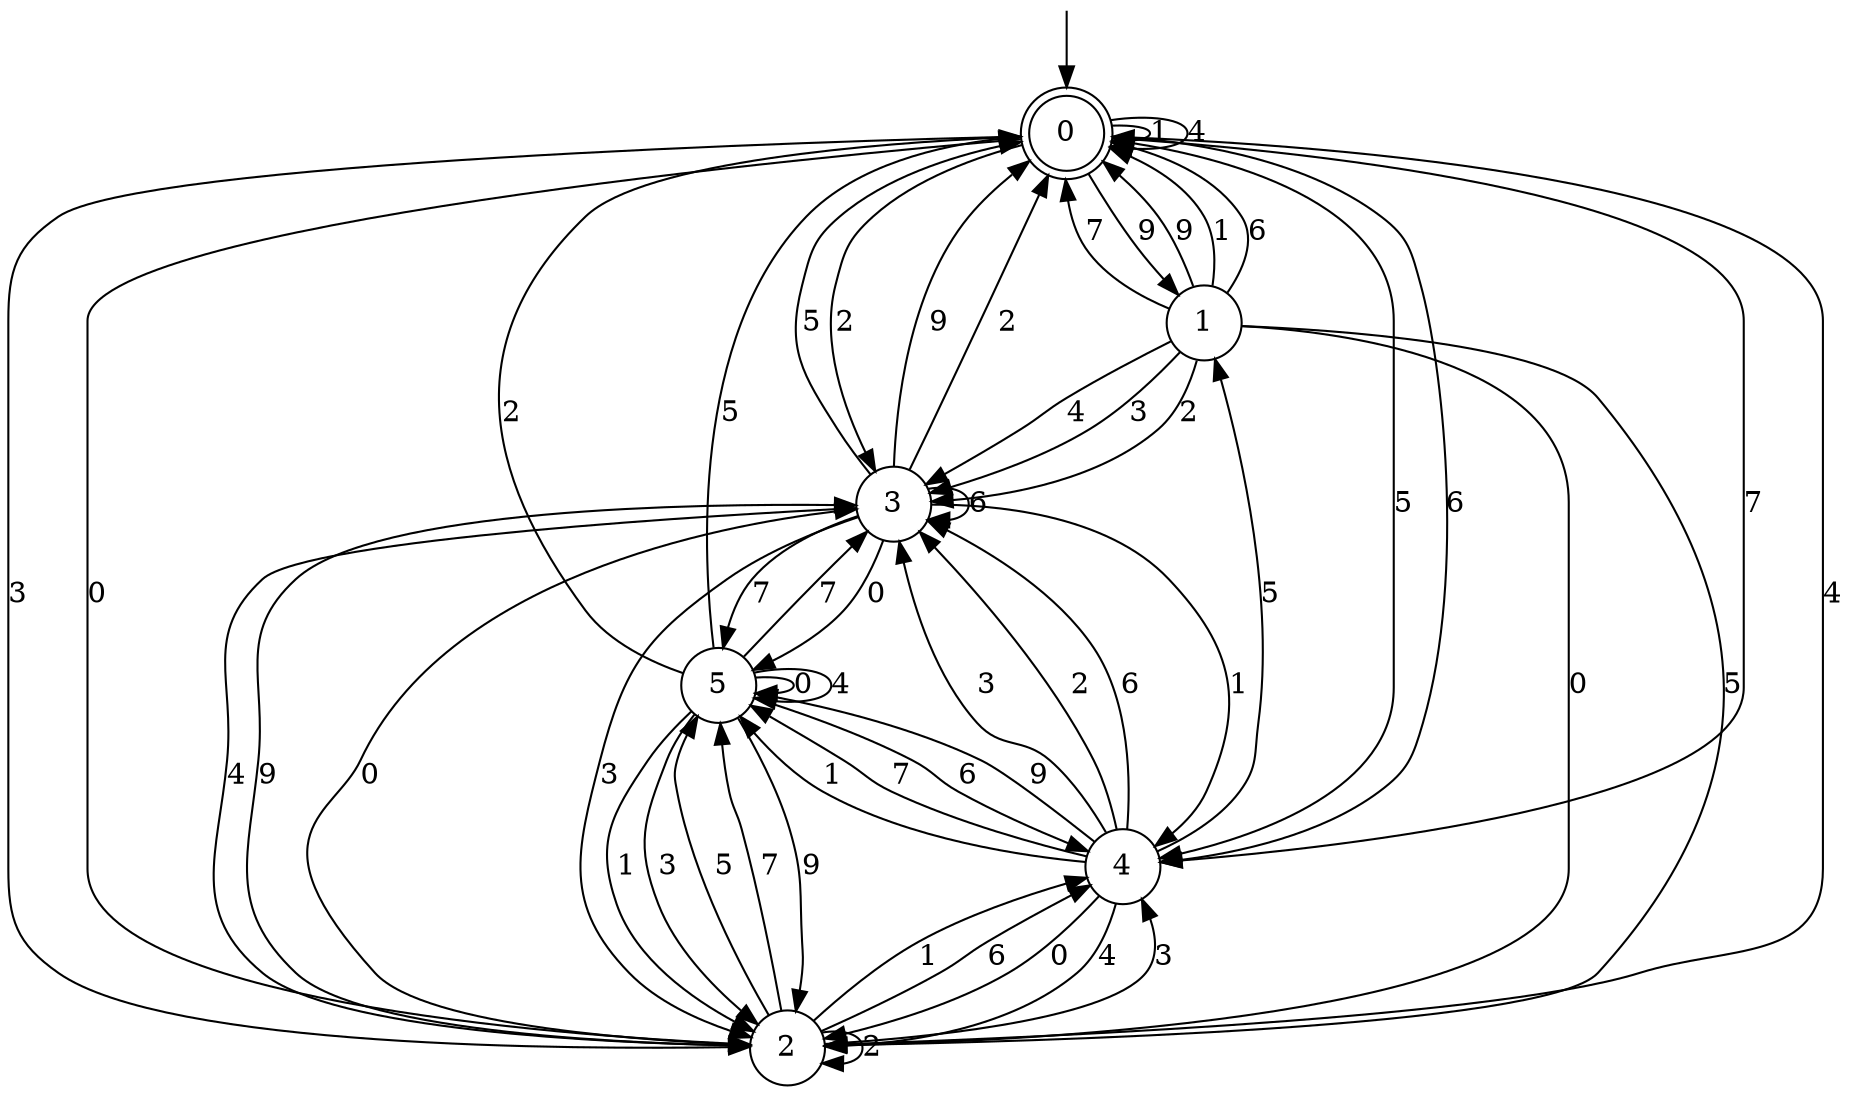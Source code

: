 digraph g {

	s0 [shape="doublecircle" label="0"];
	s1 [shape="circle" label="1"];
	s2 [shape="circle" label="2"];
	s3 [shape="circle" label="3"];
	s4 [shape="circle" label="4"];
	s5 [shape="circle" label="5"];
	s0 -> s1 [label="9"];
	s0 -> s2 [label="3"];
	s0 -> s3 [label="2"];
	s0 -> s0 [label="1"];
	s0 -> s4 [label="5"];
	s0 -> s4 [label="6"];
	s0 -> s2 [label="0"];
	s0 -> s4 [label="7"];
	s0 -> s0 [label="4"];
	s1 -> s0 [label="9"];
	s1 -> s3 [label="3"];
	s1 -> s3 [label="2"];
	s1 -> s0 [label="1"];
	s1 -> s2 [label="5"];
	s1 -> s0 [label="6"];
	s1 -> s2 [label="0"];
	s1 -> s0 [label="7"];
	s1 -> s3 [label="4"];
	s2 -> s3 [label="9"];
	s2 -> s4 [label="3"];
	s2 -> s2 [label="2"];
	s2 -> s4 [label="1"];
	s2 -> s5 [label="5"];
	s2 -> s4 [label="6"];
	s2 -> s3 [label="0"];
	s2 -> s5 [label="7"];
	s2 -> s0 [label="4"];
	s3 -> s0 [label="9"];
	s3 -> s2 [label="3"];
	s3 -> s0 [label="2"];
	s3 -> s4 [label="1"];
	s3 -> s0 [label="5"];
	s3 -> s3 [label="6"];
	s3 -> s5 [label="0"];
	s3 -> s5 [label="7"];
	s3 -> s2 [label="4"];
	s4 -> s5 [label="9"];
	s4 -> s3 [label="3"];
	s4 -> s3 [label="2"];
	s4 -> s5 [label="1"];
	s4 -> s1 [label="5"];
	s4 -> s3 [label="6"];
	s4 -> s2 [label="0"];
	s4 -> s5 [label="7"];
	s4 -> s2 [label="4"];
	s5 -> s2 [label="9"];
	s5 -> s2 [label="3"];
	s5 -> s0 [label="2"];
	s5 -> s2 [label="1"];
	s5 -> s0 [label="5"];
	s5 -> s4 [label="6"];
	s5 -> s5 [label="0"];
	s5 -> s3 [label="7"];
	s5 -> s5 [label="4"];

__start0 [label="" shape="none" width="0" height="0"];
__start0 -> s0;

}

